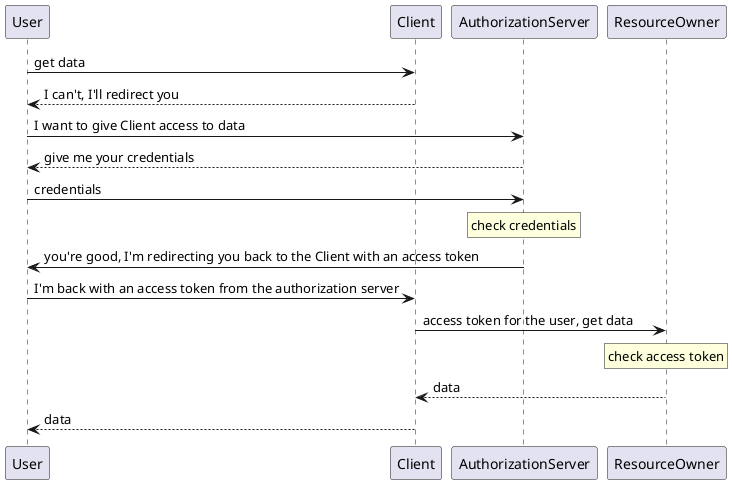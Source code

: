 @startuml
User -> Client:  get data
Client --> User: I can't, I'll redirect you
User -> AuthorizationServer: I want to give Client access to data
AuthorizationServer --> User: give me your credentials
User -> AuthorizationServer: credentials
rnote over AuthorizationServer
  check credentials
endrnote
AuthorizationServer -> User: you're good, I'm redirecting you back to the Client with an access token
User -> Client: I'm back with an access token from the authorization server
Client -> ResourceOwner: access token for the user, get data
rnote over ResourceOwner
  check access token
endrnote
ResourceOwner --> Client: data
Client --> User: data
@enduml